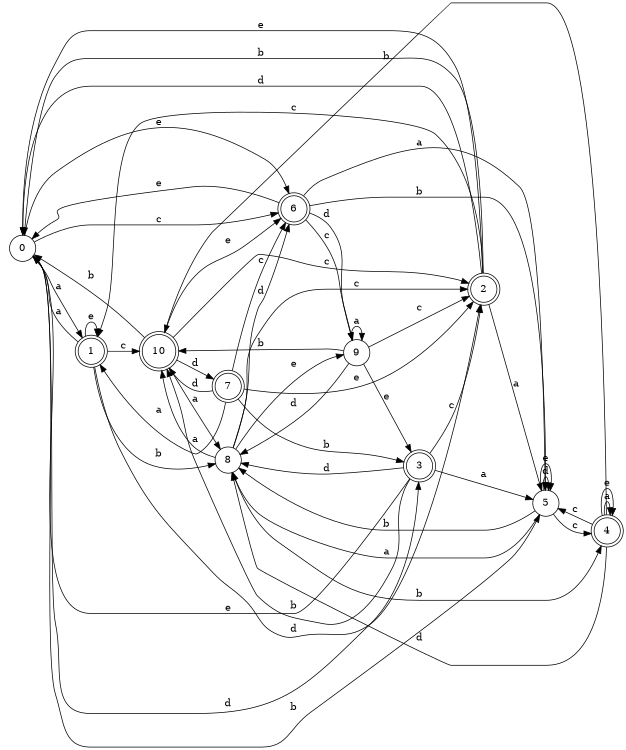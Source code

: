 digraph n9_1 {
__start0 [label="" shape="none"];

rankdir=LR;
size="8,5";

s0 [style="filled", color="black", fillcolor="white" shape="circle", label="0"];
s1 [style="rounded,filled", color="black", fillcolor="white" shape="doublecircle", label="1"];
s2 [style="rounded,filled", color="black", fillcolor="white" shape="doublecircle", label="2"];
s3 [style="rounded,filled", color="black", fillcolor="white" shape="doublecircle", label="3"];
s4 [style="rounded,filled", color="black", fillcolor="white" shape="doublecircle", label="4"];
s5 [style="filled", color="black", fillcolor="white" shape="circle", label="5"];
s6 [style="rounded,filled", color="black", fillcolor="white" shape="doublecircle", label="6"];
s7 [style="rounded,filled", color="black", fillcolor="white" shape="doublecircle", label="7"];
s8 [style="filled", color="black", fillcolor="white" shape="circle", label="8"];
s9 [style="filled", color="black", fillcolor="white" shape="circle", label="9"];
s10 [style="rounded,filled", color="black", fillcolor="white" shape="doublecircle", label="10"];
s0 -> s1 [label="a"];
s0 -> s5 [label="b"];
s0 -> s6 [label="c"];
s0 -> s3 [label="d"];
s0 -> s6 [label="e"];
s1 -> s0 [label="a"];
s1 -> s8 [label="b"];
s1 -> s10 [label="c"];
s1 -> s2 [label="d"];
s1 -> s1 [label="e"];
s2 -> s5 [label="a"];
s2 -> s0 [label="b"];
s2 -> s1 [label="c"];
s2 -> s0 [label="d"];
s2 -> s0 [label="e"];
s3 -> s5 [label="a"];
s3 -> s10 [label="b"];
s3 -> s2 [label="c"];
s3 -> s8 [label="d"];
s3 -> s0 [label="e"];
s4 -> s4 [label="a"];
s4 -> s10 [label="b"];
s4 -> s5 [label="c"];
s4 -> s8 [label="d"];
s4 -> s4 [label="e"];
s5 -> s8 [label="a"];
s5 -> s8 [label="b"];
s5 -> s4 [label="c"];
s5 -> s5 [label="d"];
s5 -> s5 [label="e"];
s6 -> s5 [label="a"];
s6 -> s5 [label="b"];
s6 -> s9 [label="c"];
s6 -> s9 [label="d"];
s6 -> s0 [label="e"];
s7 -> s1 [label="a"];
s7 -> s3 [label="b"];
s7 -> s6 [label="c"];
s7 -> s10 [label="d"];
s7 -> s2 [label="e"];
s8 -> s10 [label="a"];
s8 -> s4 [label="b"];
s8 -> s2 [label="c"];
s8 -> s6 [label="d"];
s8 -> s9 [label="e"];
s9 -> s9 [label="a"];
s9 -> s10 [label="b"];
s9 -> s2 [label="c"];
s9 -> s8 [label="d"];
s9 -> s3 [label="e"];
s10 -> s8 [label="a"];
s10 -> s0 [label="b"];
s10 -> s2 [label="c"];
s10 -> s7 [label="d"];
s10 -> s6 [label="e"];

}